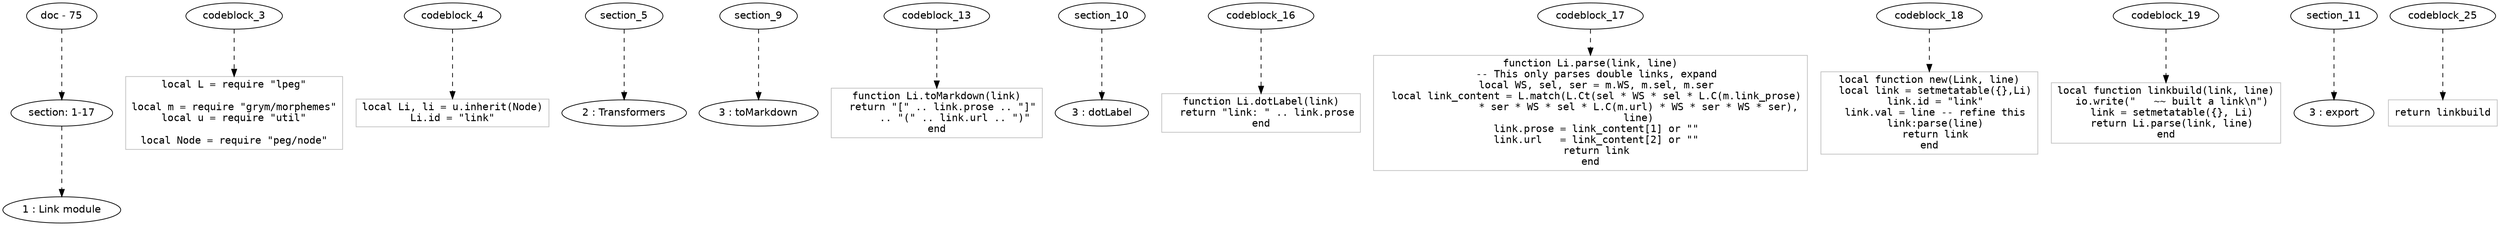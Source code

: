 digraph hierarchy {

node [fontname=Helvetica]
edge [style=dashed]

doc_0 [label="doc - 75"]


doc_0 -> { section_1}
{rank=same; section_1}

section_1 [label="section: 1-17"]


section_1 -> { header_2}
{rank=same; header_2}

header_2 [label="1 : Link module"]


codeblock_3 -> leaf_6
leaf_6  [color=Gray,shape=rectangle,fontname=Inconsolata,label="local L = require \"lpeg\"

local m = require \"grym/morphemes\"
local u = require \"util\"

local Node = require \"peg/node\""]
codeblock_4 -> leaf_7
leaf_7  [color=Gray,shape=rectangle,fontname=Inconsolata,label="local Li, li = u.inherit(Node)
Li.id = \"link\""]
section_5 -> { header_8}
{rank=same; header_8}

header_8 [label="2 : Transformers"]


section_9 -> { header_12}
{rank=same; header_12}

header_12 [label="3 : toMarkdown"]


codeblock_13 -> leaf_14
leaf_14  [color=Gray,shape=rectangle,fontname=Inconsolata,label="function Li.toMarkdown(link)
  return \"[\" .. link.prose .. \"]\"
      .. \"(\" .. link.url .. \")\"
end"]
section_10 -> { header_15}
{rank=same; header_15}

header_15 [label="3 : dotLabel"]


codeblock_16 -> leaf_20
leaf_20  [color=Gray,shape=rectangle,fontname=Inconsolata,label="function Li.dotLabel(link)
  return \"link: \" .. link.prose
end"]
codeblock_17 -> leaf_21
leaf_21  [color=Gray,shape=rectangle,fontname=Inconsolata,label="function Li.parse(link, line)
  -- This only parses double links, expand
  local WS, sel, ser = m.WS, m.sel, m.ser
  local link_content = L.match(L.Ct(sel * WS * sel * L.C(m.link_prose)
                * ser * WS * sel * L.C(m.url) * WS * ser * WS * ser),
                line)
  link.prose = link_content[1] or \"\"
  link.url   = link_content[2] or \"\"
  return link
end"]
codeblock_18 -> leaf_22
leaf_22  [color=Gray,shape=rectangle,fontname=Inconsolata,label="local function new(Link, line)
  local link = setmetatable({},Li)
  link.id = \"link\"
  link.val = line -- refine this
  link:parse(line)
  return link
end"]
codeblock_19 -> leaf_23
leaf_23  [color=Gray,shape=rectangle,fontname=Inconsolata,label="local function linkbuild(link, line)
  io.write(\"   ~~ built a link\\n\")
  link = setmetatable({}, Li)
  return Li.parse(link, line)
end"]
section_11 -> { header_24}
{rank=same; header_24}

header_24 [label="3 : export"]


codeblock_25 -> leaf_26
leaf_26  [color=Gray,shape=rectangle,fontname=Inconsolata,label="return linkbuild"]

}
